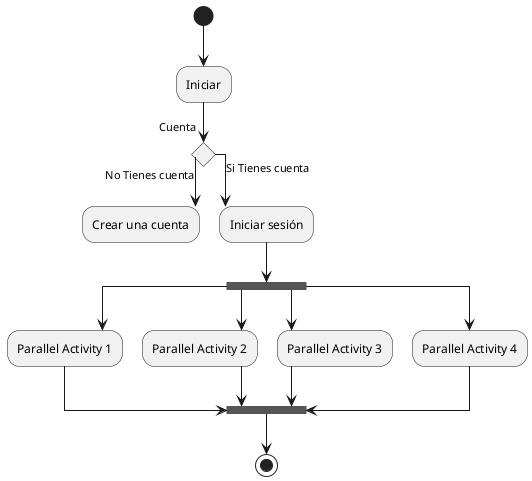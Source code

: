 @startuml
skinparam linetype polyline
skinparam linetype ortho
(*) --> "Iniciar"

if "Cuenta" then
  --> [No Tienes cuenta] "Crear una cuenta"
else
  --> [Si Tienes cuenta] "Iniciar sesión"
endif

--> === B1 ===
--> "Parallel Activity 1"
--> === B2 ===


===B1=== --> "Parallel Activity 2"
--> === B2 ===

===B1=== --> "Parallel Activity 3"
--> === B2 ===

===B1=== --> "Parallel Activity 4"
--> === B2 ===



--> (*)


@enduml

